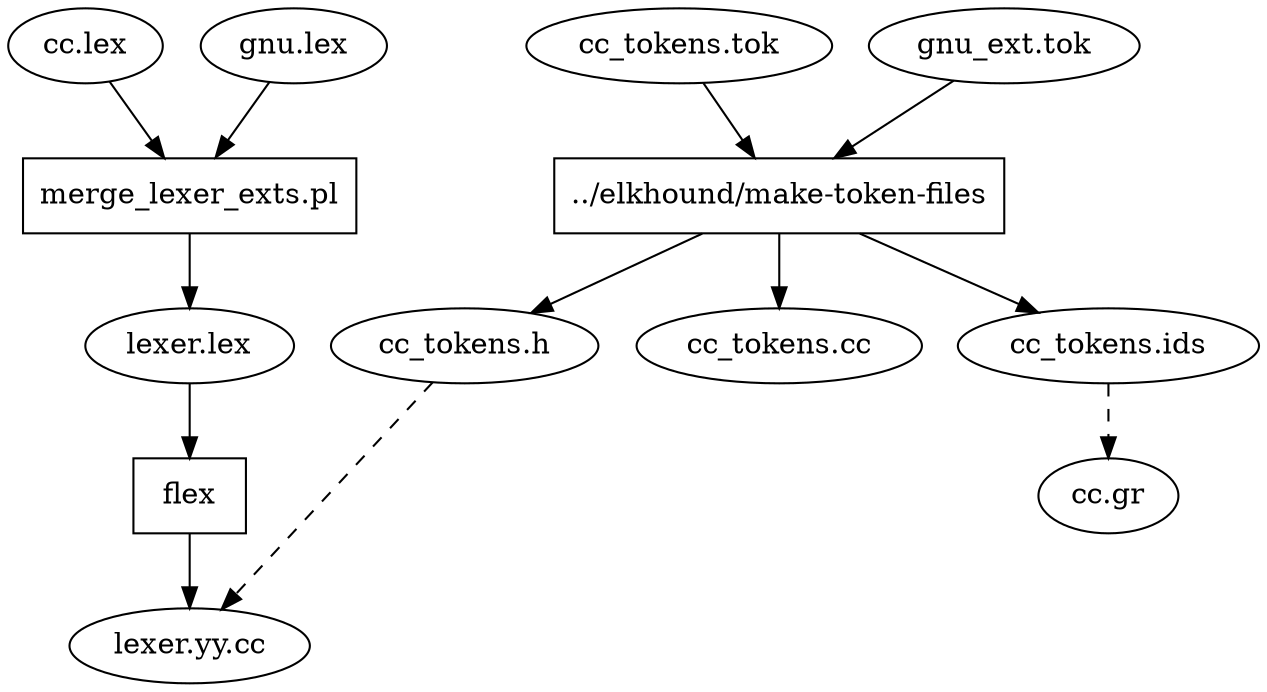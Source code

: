 // lexer_build.dot
// information flow for building the Elsa lexer

digraph "Elsa Lexer Build Process" {

  // ------- left half: produce lexer.yy.cc -------

  "cc.lex" [
    URL = "cc.lex"
  ];

  "cc.lex" -> "merge_lexer_exts.pl";
  "gnu.lex" -> "merge_lexer_exts.pl";

  "merge_lexer_exts.pl" [
    shape = rectangle
  ];

  "merge_lexer_exts.pl" -> "lexer.lex";
  "lexer.lex" -> "flex";

  "flex" [
    shape = rectangle
  ];

  "flex" -> "lexer.yy.cc";


  // ------- right half: produce cc_tokens.* -------

  "cc_tokens.tok" -> "../elkhound/make-token-files";
  "gnu_ext.tok" -> "../elkhound/make-token-files";

  "../elkhound/make-token-files" [
    shape = rectangle
  ];

  "../elkhound/make-token-files" -> "cc_tokens.h";
  "../elkhound/make-token-files" -> "cc_tokens.cc";
  "../elkhound/make-token-files" -> "cc_tokens.ids";


  // ------- extra --------

  "cc_tokens.h" -> "lexer.yy.cc" [
    style = dashed
    constraint = false
  ];

  "cc_tokens.ids" -> "cc.gr" [
    style = dashed
  ];

}
